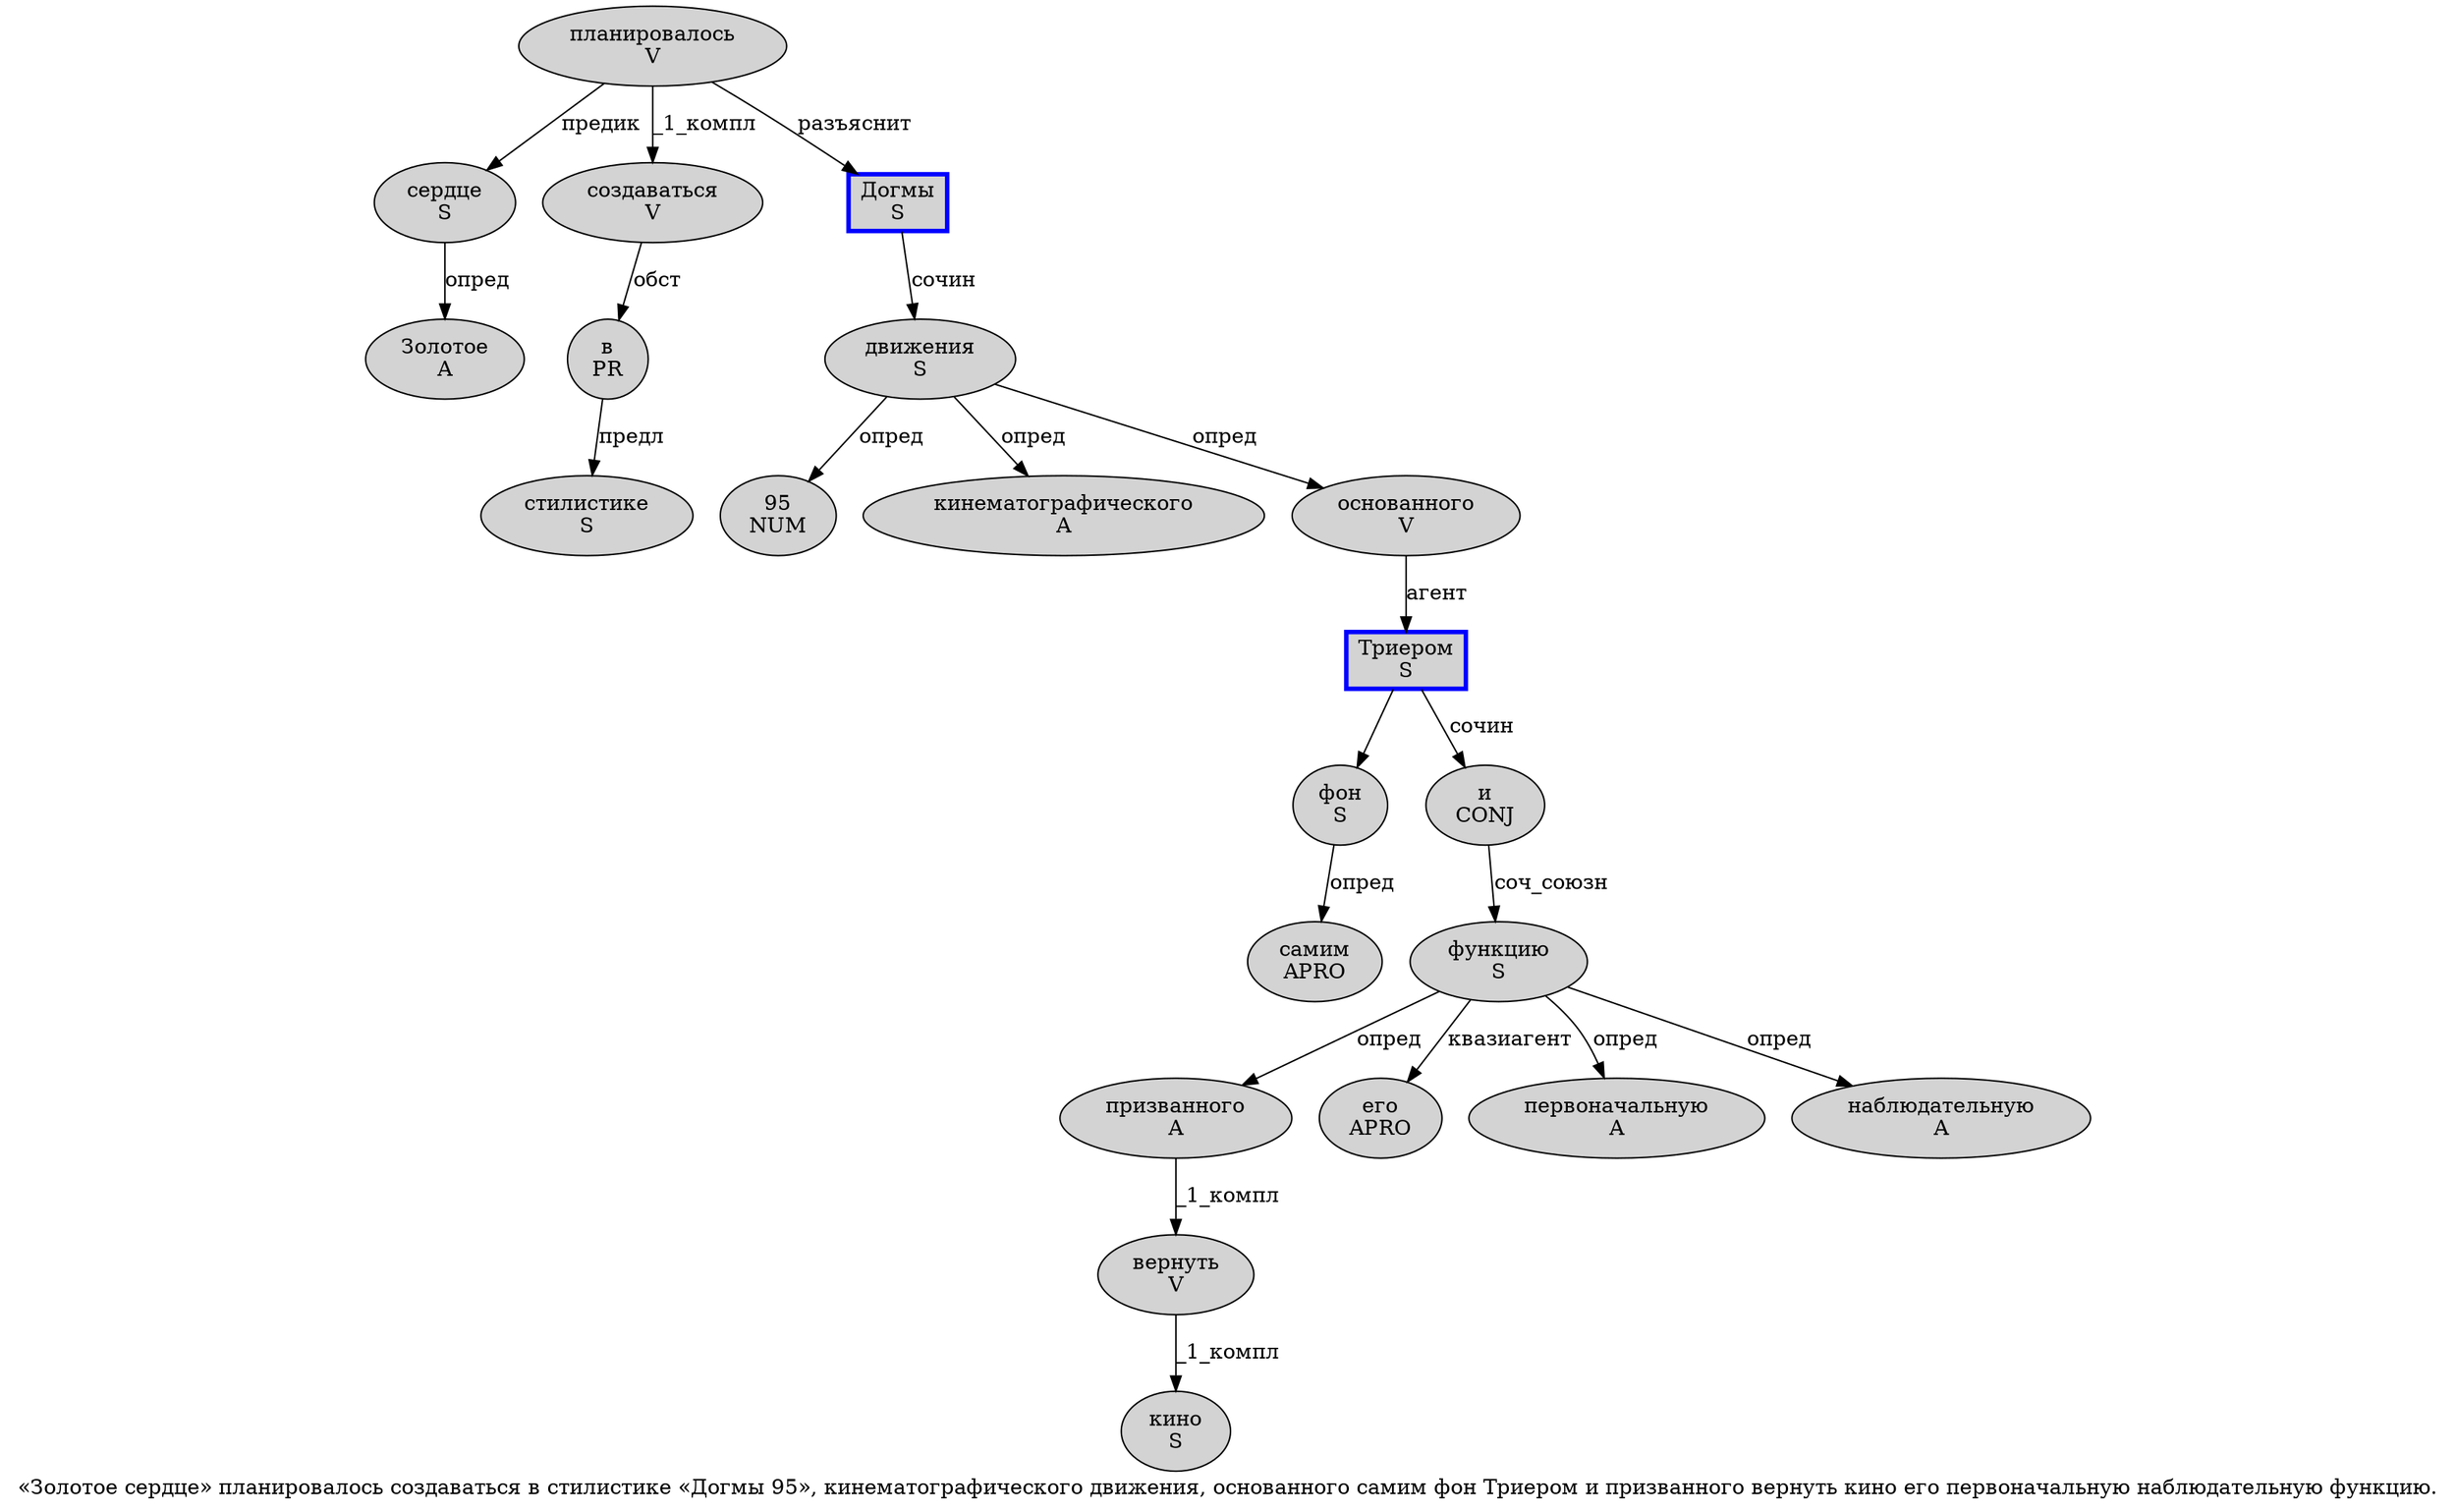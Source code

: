 digraph SENTENCE_833 {
	graph [label="«Золотое сердце» планировалось создаваться в стилистике «Догмы 95», кинематографического движения, основанного самим фон Триером и призванного вернуть кино его первоначальную наблюдательную функцию."]
	node [style=filled]
		1 [label="Золотое
A" color="" fillcolor=lightgray penwidth=1 shape=ellipse]
		2 [label="сердце
S" color="" fillcolor=lightgray penwidth=1 shape=ellipse]
		4 [label="планировалось
V" color="" fillcolor=lightgray penwidth=1 shape=ellipse]
		5 [label="создаваться
V" color="" fillcolor=lightgray penwidth=1 shape=ellipse]
		6 [label="в
PR" color="" fillcolor=lightgray penwidth=1 shape=ellipse]
		7 [label="стилистике
S" color="" fillcolor=lightgray penwidth=1 shape=ellipse]
		9 [label="Догмы
S" color=blue fillcolor=lightgray penwidth=3 shape=box]
		10 [label="95
NUM" color="" fillcolor=lightgray penwidth=1 shape=ellipse]
		13 [label="кинематографического
A" color="" fillcolor=lightgray penwidth=1 shape=ellipse]
		14 [label="движения
S" color="" fillcolor=lightgray penwidth=1 shape=ellipse]
		16 [label="основанного
V" color="" fillcolor=lightgray penwidth=1 shape=ellipse]
		17 [label="самим
APRO" color="" fillcolor=lightgray penwidth=1 shape=ellipse]
		18 [label="фон
S" color="" fillcolor=lightgray penwidth=1 shape=ellipse]
		19 [label="Триером
S" color=blue fillcolor=lightgray penwidth=3 shape=box]
		20 [label="и
CONJ" color="" fillcolor=lightgray penwidth=1 shape=ellipse]
		21 [label="призванного
A" color="" fillcolor=lightgray penwidth=1 shape=ellipse]
		22 [label="вернуть
V" color="" fillcolor=lightgray penwidth=1 shape=ellipse]
		23 [label="кино
S" color="" fillcolor=lightgray penwidth=1 shape=ellipse]
		24 [label="его
APRO" color="" fillcolor=lightgray penwidth=1 shape=ellipse]
		25 [label="первоначальную
A" color="" fillcolor=lightgray penwidth=1 shape=ellipse]
		26 [label="наблюдательную
A" color="" fillcolor=lightgray penwidth=1 shape=ellipse]
		27 [label="функцию
S" color="" fillcolor=lightgray penwidth=1 shape=ellipse]
			2 -> 1 [label="опред"]
			20 -> 27 [label="соч_союзн"]
			16 -> 19 [label="агент"]
			18 -> 17 [label="опред"]
			9 -> 14 [label="сочин"]
			4 -> 2 [label="предик"]
			4 -> 5 [label="_1_компл"]
			4 -> 9 [label="разъяснит"]
			6 -> 7 [label="предл"]
			19 -> 18
			19 -> 20 [label="сочин"]
			22 -> 23 [label="_1_компл"]
			5 -> 6 [label="обст"]
			27 -> 21 [label="опред"]
			27 -> 24 [label="квазиагент"]
			27 -> 25 [label="опред"]
			27 -> 26 [label="опред"]
			21 -> 22 [label="_1_компл"]
			14 -> 10 [label="опред"]
			14 -> 13 [label="опред"]
			14 -> 16 [label="опред"]
}